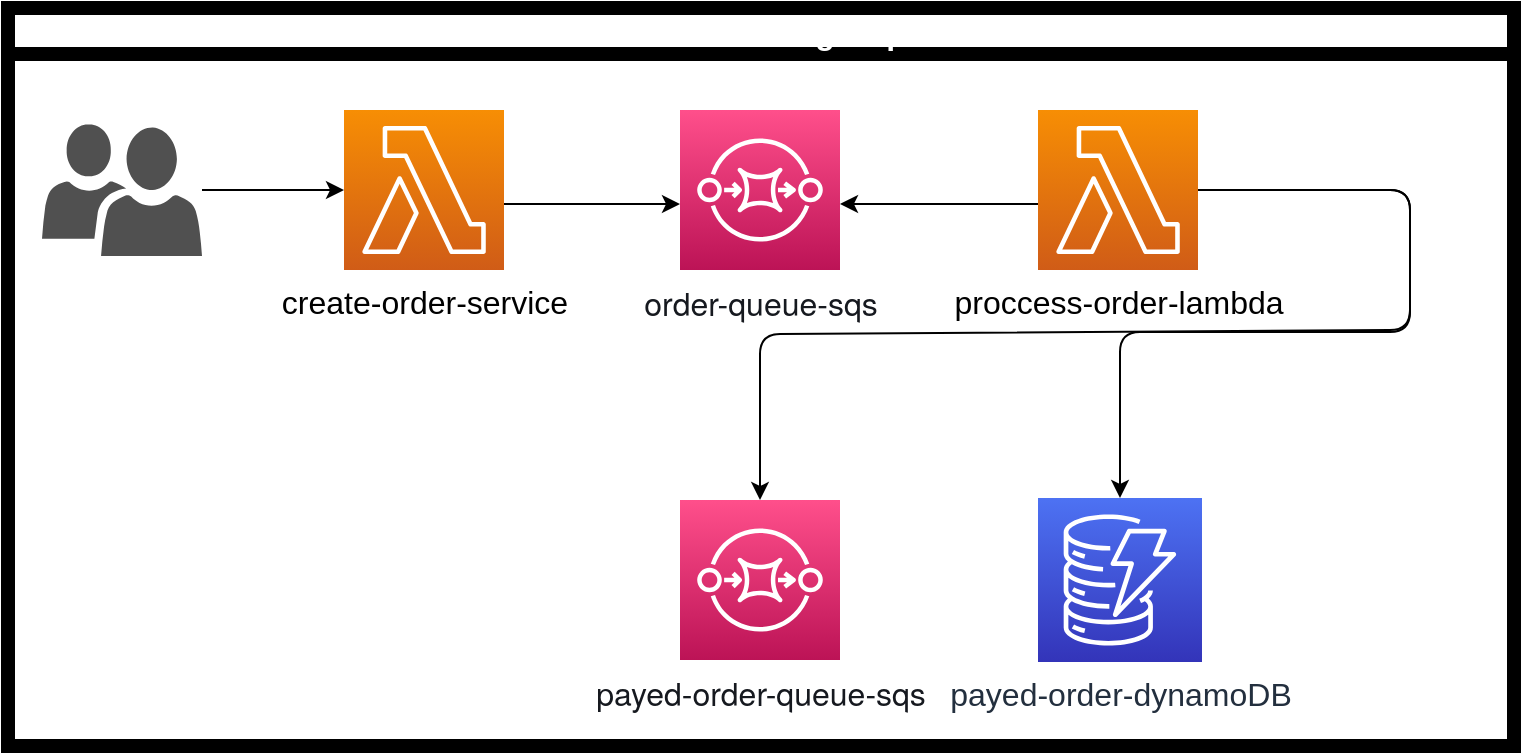 <mxfile>
    <diagram id="U7Wf0fb3UxXDUE2pneNa" name="Page-1">
        <mxGraphModel dx="1130" dy="779" grid="0" gridSize="10" guides="1" tooltips="1" connect="1" arrows="1" fold="1" page="1" pageScale="1" pageWidth="850" pageHeight="1100" background="#ffffff" math="0" shadow="0">
            <root>
                <mxCell id="0"/>
                <mxCell id="1" parent="0"/>
                <mxCell id="40" value="Create order group" style="swimlane;whiteSpace=wrap;html=1;labelBackgroundColor=none;strokeWidth=7;fontSize=16;fontColor=#FFFFFF;startSize=23;" vertex="1" parent="1">
                    <mxGeometry x="43" y="3" width="753" height="369" as="geometry"/>
                </mxCell>
                <mxCell id="10" value="" style="sketch=0;pointerEvents=1;shadow=0;dashed=0;html=1;strokeColor=none;labelPosition=center;verticalLabelPosition=bottom;verticalAlign=top;align=center;fillColor=#505050;shape=mxgraph.mscae.intune.user_group;" vertex="1" parent="40">
                    <mxGeometry x="17" y="58" width="80" height="66" as="geometry"/>
                </mxCell>
                <mxCell id="12" value="&lt;h5 style=&quot;font-family: &amp;quot;Amazon Ember&amp;quot;, &amp;quot;Helvetica Neue&amp;quot;, Roboto, Arial, sans-serif; font-weight: var(--font-weight-heading-xs-lfmr92, 400); margin-block: 0px; padding-block: var(--space-xxs-9rrxti, 4px); padding-inline: 0px; color: rgb(22, 25, 31); font-size: var(--font-size-heading-xs-pz04z3, 16px); line-height: var(--line-height-heading-xs-jsenn1, 20px); -webkit-font-smoothing: var(--font-smoothing-webkit-8fiijr, auto); text-align: start; background-color: rgb(255, 255, 255); padding: 0px;&quot;&gt;order-queue-sqs&lt;/h5&gt;" style="sketch=0;points=[[0,0,0],[0.25,0,0],[0.5,0,0],[0.75,0,0],[1,0,0],[0,1,0],[0.25,1,0],[0.5,1,0],[0.75,1,0],[1,1,0],[0,0.25,0],[0,0.5,0],[0,0.75,0],[1,0.25,0],[1,0.5,0],[1,0.75,0]];outlineConnect=0;fontColor=#232F3E;gradientColor=#FF4F8B;gradientDirection=north;fillColor=#BC1356;strokeColor=#ffffff;dashed=0;verticalLabelPosition=bottom;verticalAlign=top;align=center;html=1;fontSize=12;fontStyle=0;aspect=fixed;shape=mxgraph.aws4.resourceIcon;resIcon=mxgraph.aws4.sqs;" vertex="1" parent="40">
                    <mxGeometry x="336" y="51" width="80" height="80" as="geometry"/>
                </mxCell>
                <mxCell id="16" style="edgeStyle=none;html=1;entryX=0;entryY=0.5;entryDx=0;entryDy=0;entryPerimeter=0;strokeColor=#000000;fontColor=#000000;" edge="1" parent="40">
                    <mxGeometry relative="1" as="geometry">
                        <mxPoint x="248" y="98" as="sourcePoint"/>
                        <mxPoint x="336" y="98" as="targetPoint"/>
                    </mxGeometry>
                </mxCell>
                <mxCell id="13" value="&lt;font style=&quot;font-size: 16px;&quot; color=&quot;#000000&quot;&gt;&lt;span style=&quot;font-family: Helvetica; font-style: normal; font-variant-ligatures: normal; font-variant-caps: normal; font-weight: 400; letter-spacing: normal; orphans: 2; text-align: center; text-indent: 0px; text-transform: none; widows: 2; word-spacing: 0px; -webkit-text-stroke-width: 0px; text-decoration-thickness: initial; text-decoration-style: initial; text-decoration-color: initial; float: none; display: inline !important;&quot;&gt;create-order-service&lt;/span&gt;&lt;/font&gt;" style="sketch=0;points=[[0,0,0],[0.25,0,0],[0.5,0,0],[0.75,0,0],[1,0,0],[0,1,0],[0.25,1,0],[0.5,1,0],[0.75,1,0],[1,1,0],[0,0.25,0],[0,0.5,0],[0,0.75,0],[1,0.25,0],[1,0.5,0],[1,0.75,0]];outlineConnect=0;fontColor=#232F3E;gradientColor=#F78E04;gradientDirection=north;fillColor=#D05C17;strokeColor=#ffffff;dashed=0;verticalLabelPosition=bottom;verticalAlign=top;align=center;html=1;fontSize=12;fontStyle=0;aspect=fixed;shape=mxgraph.aws4.resourceIcon;resIcon=mxgraph.aws4.lambda;" vertex="1" parent="40">
                    <mxGeometry x="168" y="51" width="80" height="80" as="geometry"/>
                </mxCell>
                <mxCell id="11" style="edgeStyle=none;html=1;strokeColor=#000000;entryX=0;entryY=0.5;entryDx=0;entryDy=0;entryPerimeter=0;" edge="1" parent="40" source="10" target="13">
                    <mxGeometry relative="1" as="geometry">
                        <mxPoint x="80" y="70" as="sourcePoint"/>
                        <mxPoint x="168" y="70" as="targetPoint"/>
                    </mxGeometry>
                </mxCell>
                <mxCell id="19" style="edgeStyle=none;html=1;strokeColor=#000000;fontSize=16;fontColor=#000000;" edge="1" parent="40">
                    <mxGeometry relative="1" as="geometry">
                        <mxPoint x="515" y="98" as="sourcePoint"/>
                        <mxPoint x="416" y="98" as="targetPoint"/>
                    </mxGeometry>
                </mxCell>
                <mxCell id="24" style="edgeStyle=none;html=1;entryX=0.5;entryY=0;entryDx=0;entryDy=0;entryPerimeter=0;strokeColor=#000000;fontSize=16;fontColor=#000000;exitX=1;exitY=0.5;exitDx=0;exitDy=0;exitPerimeter=0;" edge="1" parent="40" source="18" target="25">
                    <mxGeometry relative="1" as="geometry">
                        <mxPoint x="595" y="67.548" as="sourcePoint"/>
                        <mxPoint x="376" y="216" as="targetPoint"/>
                        <Array as="points">
                            <mxPoint x="701" y="91"/>
                            <mxPoint x="701" y="161"/>
                            <mxPoint x="376" y="163"/>
                        </Array>
                    </mxGeometry>
                </mxCell>
                <mxCell id="18" value="&lt;font style=&quot;font-size: 16px;&quot; color=&quot;#000000&quot;&gt;&lt;span style=&quot;font-family: Helvetica; font-style: normal; font-variant-ligatures: normal; font-variant-caps: normal; font-weight: 400; letter-spacing: normal; orphans: 2; text-align: center; text-indent: 0px; text-transform: none; widows: 2; word-spacing: 0px; -webkit-text-stroke-width: 0px; text-decoration-thickness: initial; text-decoration-style: initial; text-decoration-color: initial; float: none; display: inline !important;&quot;&gt;proccess-order-lambda&lt;/span&gt;&lt;/font&gt;" style="sketch=0;points=[[0,0,0],[0.25,0,0],[0.5,0,0],[0.75,0,0],[1,0,0],[0,1,0],[0.25,1,0],[0.5,1,0],[0.75,1,0],[1,1,0],[0,0.25,0],[0,0.5,0],[0,0.75,0],[1,0.25,0],[1,0.5,0],[1,0.75,0]];outlineConnect=0;fontColor=#232F3E;gradientColor=#F78E04;gradientDirection=north;fillColor=#D05C17;strokeColor=#ffffff;dashed=0;verticalLabelPosition=bottom;verticalAlign=top;align=center;html=1;fontSize=12;fontStyle=0;aspect=fixed;shape=mxgraph.aws4.resourceIcon;resIcon=mxgraph.aws4.lambda;" vertex="1" parent="40">
                    <mxGeometry x="515" y="51" width="80" height="80" as="geometry"/>
                </mxCell>
                <mxCell id="21" value="&lt;font style=&quot;font-size: 16px;&quot;&gt;payed-order-dynamoDB&lt;/font&gt;" style="sketch=0;points=[[0,0,0],[0.25,0,0],[0.5,0,0],[0.75,0,0],[1,0,0],[0,1,0],[0.25,1,0],[0.5,1,0],[0.75,1,0],[1,1,0],[0,0.25,0],[0,0.5,0],[0,0.75,0],[1,0.25,0],[1,0.5,0],[1,0.75,0]];outlineConnect=0;fontColor=#232F3E;gradientColor=#4D72F3;gradientDirection=north;fillColor=#3334B9;strokeColor=#ffffff;dashed=0;verticalLabelPosition=bottom;verticalAlign=top;align=center;html=1;fontSize=12;fontStyle=0;aspect=fixed;shape=mxgraph.aws4.resourceIcon;resIcon=mxgraph.aws4.dynamodb;labelBackgroundColor=none;" vertex="1" parent="40">
                    <mxGeometry x="515" y="245" width="82" height="82" as="geometry"/>
                </mxCell>
                <mxCell id="22" style="edgeStyle=none;html=1;entryX=0.5;entryY=0;entryDx=0;entryDy=0;entryPerimeter=0;strokeColor=#000000;fontSize=16;fontColor=#000000;exitX=1;exitY=0.5;exitDx=0;exitDy=0;exitPerimeter=0;" edge="1" parent="40" source="18" target="21">
                    <mxGeometry relative="1" as="geometry">
                        <mxPoint x="595" y="67.548" as="sourcePoint"/>
                        <Array as="points">
                            <mxPoint x="701" y="91"/>
                            <mxPoint x="701" y="162"/>
                            <mxPoint x="556" y="162"/>
                        </Array>
                    </mxGeometry>
                </mxCell>
                <mxCell id="25" value="&lt;h5 style=&quot;font-family: &amp;quot;Amazon Ember&amp;quot;, &amp;quot;Helvetica Neue&amp;quot;, Roboto, Arial, sans-serif; font-weight: var(--font-weight-heading-xs-lfmr92, 400); margin-block: 0px; padding-block: var(--space-xxs-9rrxti, 4px); padding-inline: 0px; color: rgb(22, 25, 31); font-size: var(--font-size-heading-xs-pz04z3, 16px); line-height: var(--line-height-heading-xs-jsenn1, 20px); -webkit-font-smoothing: var(--font-smoothing-webkit-8fiijr, auto); text-align: start; background-color: rgb(255, 255, 255); padding: 0px;&quot;&gt;payed-order-queue-sqs&lt;/h5&gt;" style="sketch=0;points=[[0,0,0],[0.25,0,0],[0.5,0,0],[0.75,0,0],[1,0,0],[0,1,0],[0.25,1,0],[0.5,1,0],[0.75,1,0],[1,1,0],[0,0.25,0],[0,0.5,0],[0,0.75,0],[1,0.25,0],[1,0.5,0],[1,0.75,0]];outlineConnect=0;fontColor=#232F3E;gradientColor=#FF4F8B;gradientDirection=north;fillColor=#BC1356;strokeColor=#ffffff;dashed=0;verticalLabelPosition=bottom;verticalAlign=top;align=center;html=1;fontSize=12;fontStyle=0;aspect=fixed;shape=mxgraph.aws4.resourceIcon;resIcon=mxgraph.aws4.sqs;" vertex="1" parent="40">
                    <mxGeometry x="336" y="246" width="80" height="80" as="geometry"/>
                </mxCell>
            </root>
        </mxGraphModel>
    </diagram>
</mxfile>